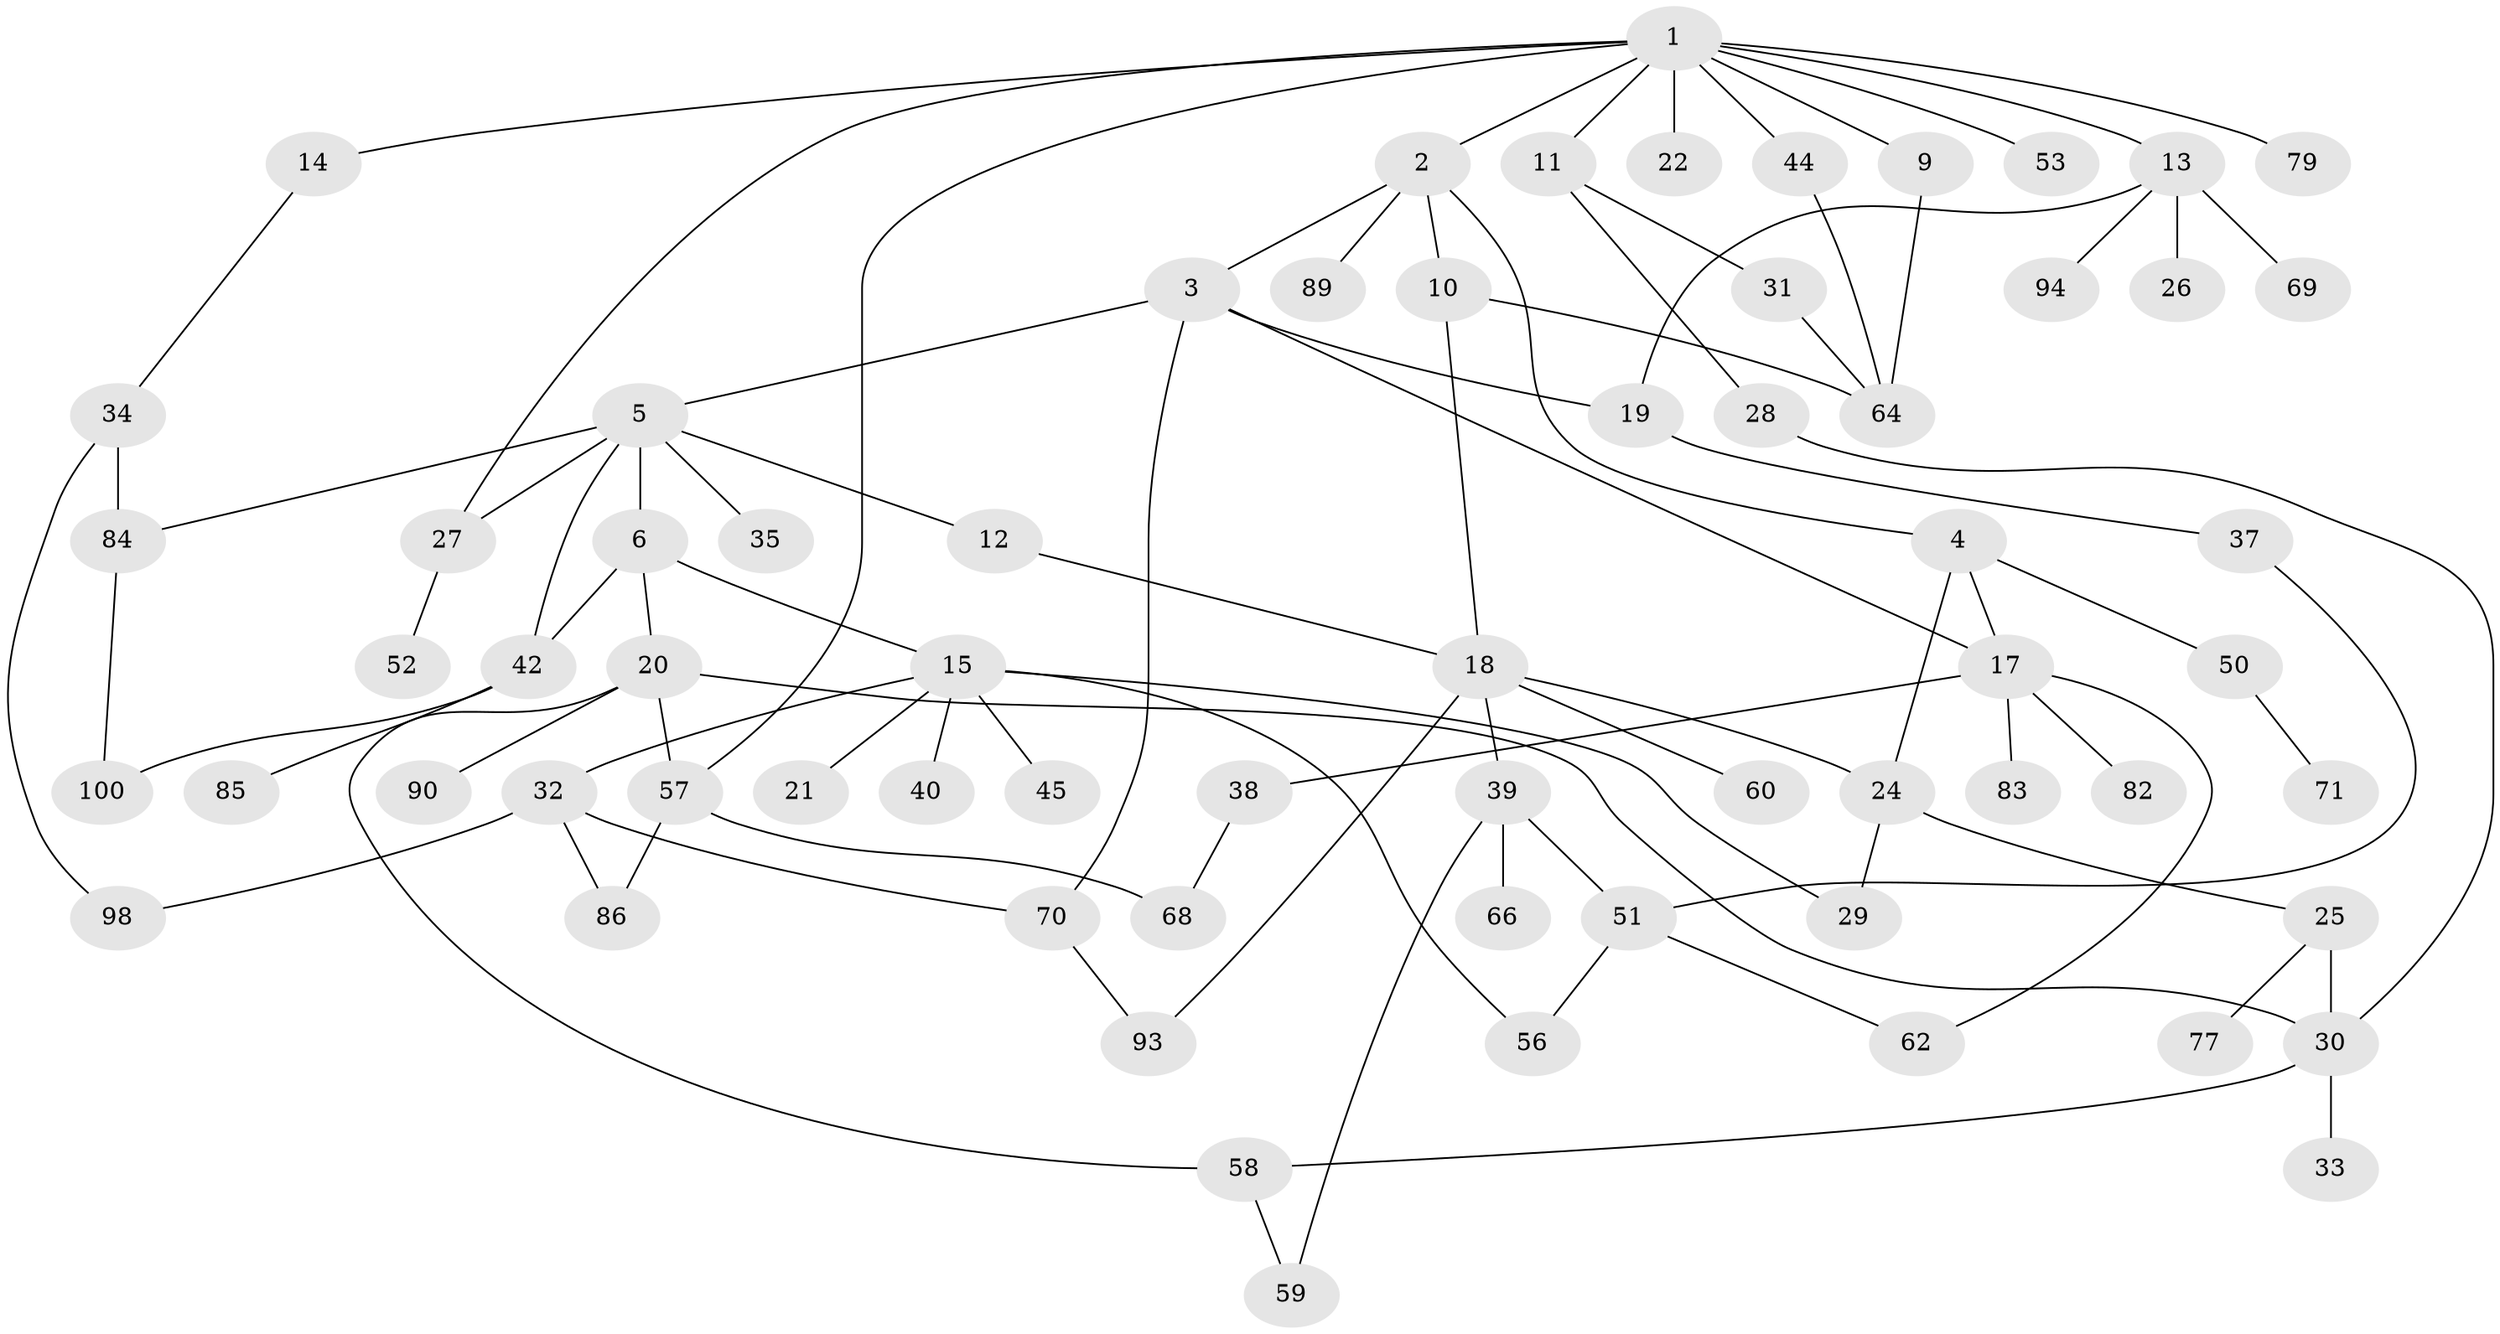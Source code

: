 // original degree distribution, {7: 0.02, 5: 0.06, 4: 0.12, 8: 0.01, 6: 0.02, 1: 0.31, 2: 0.31, 3: 0.15}
// Generated by graph-tools (version 1.1) at 2025/38/02/21/25 10:38:52]
// undirected, 67 vertices, 91 edges
graph export_dot {
graph [start="1"]
  node [color=gray90,style=filled];
  1 [super="+7"];
  2;
  3 [super="+75"];
  4 [super="+65"];
  5 [super="+8"];
  6;
  9;
  10 [super="+73"];
  11;
  12 [super="+95"];
  13 [super="+23"];
  14 [super="+92"];
  15 [super="+16"];
  17 [super="+54"];
  18 [super="+41"];
  19;
  20 [super="+72"];
  21;
  22 [super="+46"];
  24 [super="+61"];
  25 [super="+36"];
  26;
  27;
  28 [super="+63"];
  29;
  30;
  31 [super="+88"];
  32 [super="+47"];
  33;
  34 [super="+81"];
  35;
  37;
  38 [super="+48"];
  39 [super="+55"];
  40 [super="+96"];
  42 [super="+43"];
  44 [super="+49"];
  45;
  50;
  51 [super="+91"];
  52;
  53;
  56;
  57 [super="+67"];
  58 [super="+97"];
  59 [super="+76"];
  60;
  62 [super="+78"];
  64 [super="+80"];
  66;
  68;
  69;
  70 [super="+74"];
  71;
  77;
  79;
  82;
  83;
  84 [super="+87"];
  85;
  86;
  89;
  90;
  93;
  94;
  98 [super="+99"];
  100;
  1 -- 2;
  1 -- 9;
  1 -- 11;
  1 -- 44;
  1 -- 57;
  1 -- 79;
  1 -- 53;
  1 -- 22;
  1 -- 27;
  1 -- 13;
  1 -- 14;
  2 -- 3;
  2 -- 4;
  2 -- 10;
  2 -- 89;
  3 -- 5;
  3 -- 17;
  3 -- 70;
  3 -- 19;
  4 -- 24;
  4 -- 50;
  4 -- 17;
  5 -- 6;
  5 -- 12;
  5 -- 27;
  5 -- 35;
  5 -- 42;
  5 -- 84;
  6 -- 15;
  6 -- 20;
  6 -- 42;
  9 -- 64;
  10 -- 18;
  10 -- 64;
  11 -- 28;
  11 -- 31;
  12 -- 18;
  13 -- 19;
  13 -- 69;
  13 -- 94;
  13 -- 26;
  14 -- 34;
  15 -- 29;
  15 -- 32;
  15 -- 40;
  15 -- 45;
  15 -- 56;
  15 -- 21;
  17 -- 38;
  17 -- 62;
  17 -- 82;
  17 -- 83;
  18 -- 39;
  18 -- 60;
  18 -- 24;
  18 -- 93;
  19 -- 37;
  20 -- 57;
  20 -- 90;
  20 -- 30;
  20 -- 58;
  24 -- 25;
  24 -- 29;
  25 -- 30;
  25 -- 77;
  27 -- 52;
  28 -- 30;
  30 -- 33;
  30 -- 58;
  31 -- 64;
  32 -- 70;
  32 -- 86;
  32 -- 98;
  34 -- 84;
  34 -- 98;
  37 -- 51;
  38 -- 68;
  39 -- 51 [weight=2];
  39 -- 66;
  39 -- 59;
  42 -- 100;
  42 -- 85;
  44 -- 64;
  50 -- 71;
  51 -- 56;
  51 -- 62;
  57 -- 68;
  57 -- 86;
  58 -- 59;
  70 -- 93;
  84 -- 100;
}
